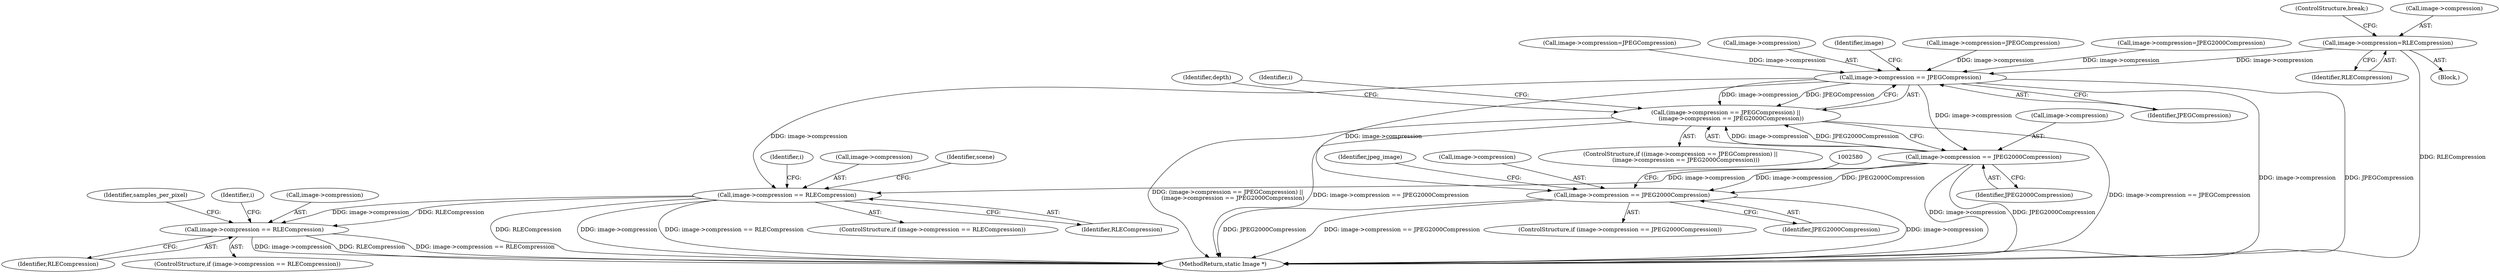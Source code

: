 digraph "0_ImageMagick_5511ef530576ed18fd636baa3bb4eda3d667665d@pointer" {
"1001342" [label="(Call,image->compression=RLECompression)"];
"1002298" [label="(Call,image->compression == JPEGCompression)"];
"1002297" [label="(Call,(image->compression == JPEGCompression) ||\n      (image->compression == JPEG2000Compression))"];
"1002303" [label="(Call,image->compression == JPEG2000Compression)"];
"1002574" [label="(Call,image->compression == JPEG2000Compression)"];
"1002709" [label="(Call,image->compression == RLECompression)"];
"1003172" [label="(Call,image->compression == RLECompression)"];
"1002305" [label="(Identifier,image)"];
"1001346" [label="(Identifier,RLECompression)"];
"1001342" [label="(Call,image->compression=RLECompression)"];
"1001314" [label="(Call,image->compression=JPEGCompression)"];
"1003282" [label="(Identifier,samples_per_pixel)"];
"1002316" [label="(Identifier,i)"];
"1001347" [label="(ControlStructure,break;)"];
"1004644" [label="(MethodReturn,static Image *)"];
"1001341" [label="(Block,)"];
"1002298" [label="(Call,image->compression == JPEGCompression)"];
"1002709" [label="(Call,image->compression == RLECompression)"];
"1002842" [label="(Identifier,scene)"];
"1002589" [label="(Identifier,jpeg_image)"];
"1002573" [label="(ControlStructure,if (image->compression == JPEG2000Compression))"];
"1002648" [label="(Identifier,depth)"];
"1002302" [label="(Identifier,JPEGCompression)"];
"1002708" [label="(ControlStructure,if (image->compression == RLECompression))"];
"1002719" [label="(Identifier,i)"];
"1003181" [label="(Identifier,i)"];
"1002307" [label="(Identifier,JPEG2000Compression)"];
"1002713" [label="(Identifier,RLECompression)"];
"1001343" [label="(Call,image->compression)"];
"1002296" [label="(ControlStructure,if ((image->compression == JPEGCompression) ||\n      (image->compression == JPEG2000Compression)))"];
"1002575" [label="(Call,image->compression)"];
"1002710" [label="(Call,image->compression)"];
"1002574" [label="(Call,image->compression == JPEG2000Compression)"];
"1001328" [label="(Call,image->compression=JPEG2000Compression)"];
"1003172" [label="(Call,image->compression == RLECompression)"];
"1002578" [label="(Identifier,JPEG2000Compression)"];
"1001334" [label="(Call,image->compression=JPEGCompression)"];
"1002297" [label="(Call,(image->compression == JPEGCompression) ||\n      (image->compression == JPEG2000Compression))"];
"1002304" [label="(Call,image->compression)"];
"1002299" [label="(Call,image->compression)"];
"1003176" [label="(Identifier,RLECompression)"];
"1002303" [label="(Call,image->compression == JPEG2000Compression)"];
"1003173" [label="(Call,image->compression)"];
"1003171" [label="(ControlStructure,if (image->compression == RLECompression))"];
"1001342" -> "1001341"  [label="AST: "];
"1001342" -> "1001346"  [label="CFG: "];
"1001343" -> "1001342"  [label="AST: "];
"1001346" -> "1001342"  [label="AST: "];
"1001347" -> "1001342"  [label="CFG: "];
"1001342" -> "1004644"  [label="DDG: RLECompression"];
"1001342" -> "1002298"  [label="DDG: image->compression"];
"1002298" -> "1002297"  [label="AST: "];
"1002298" -> "1002302"  [label="CFG: "];
"1002299" -> "1002298"  [label="AST: "];
"1002302" -> "1002298"  [label="AST: "];
"1002305" -> "1002298"  [label="CFG: "];
"1002297" -> "1002298"  [label="CFG: "];
"1002298" -> "1004644"  [label="DDG: JPEGCompression"];
"1002298" -> "1004644"  [label="DDG: image->compression"];
"1002298" -> "1002297"  [label="DDG: image->compression"];
"1002298" -> "1002297"  [label="DDG: JPEGCompression"];
"1001328" -> "1002298"  [label="DDG: image->compression"];
"1001314" -> "1002298"  [label="DDG: image->compression"];
"1001334" -> "1002298"  [label="DDG: image->compression"];
"1002298" -> "1002303"  [label="DDG: image->compression"];
"1002298" -> "1002574"  [label="DDG: image->compression"];
"1002298" -> "1002709"  [label="DDG: image->compression"];
"1002297" -> "1002296"  [label="AST: "];
"1002297" -> "1002303"  [label="CFG: "];
"1002303" -> "1002297"  [label="AST: "];
"1002316" -> "1002297"  [label="CFG: "];
"1002648" -> "1002297"  [label="CFG: "];
"1002297" -> "1004644"  [label="DDG: image->compression == JPEGCompression"];
"1002297" -> "1004644"  [label="DDG: (image->compression == JPEGCompression) ||\n      (image->compression == JPEG2000Compression)"];
"1002297" -> "1004644"  [label="DDG: image->compression == JPEG2000Compression"];
"1002303" -> "1002297"  [label="DDG: image->compression"];
"1002303" -> "1002297"  [label="DDG: JPEG2000Compression"];
"1002303" -> "1002307"  [label="CFG: "];
"1002304" -> "1002303"  [label="AST: "];
"1002307" -> "1002303"  [label="AST: "];
"1002303" -> "1004644"  [label="DDG: JPEG2000Compression"];
"1002303" -> "1004644"  [label="DDG: image->compression"];
"1002303" -> "1002574"  [label="DDG: image->compression"];
"1002303" -> "1002574"  [label="DDG: JPEG2000Compression"];
"1002303" -> "1002709"  [label="DDG: image->compression"];
"1002574" -> "1002573"  [label="AST: "];
"1002574" -> "1002578"  [label="CFG: "];
"1002575" -> "1002574"  [label="AST: "];
"1002578" -> "1002574"  [label="AST: "];
"1002580" -> "1002574"  [label="CFG: "];
"1002589" -> "1002574"  [label="CFG: "];
"1002574" -> "1004644"  [label="DDG: image->compression == JPEG2000Compression"];
"1002574" -> "1004644"  [label="DDG: image->compression"];
"1002574" -> "1004644"  [label="DDG: JPEG2000Compression"];
"1002709" -> "1002708"  [label="AST: "];
"1002709" -> "1002713"  [label="CFG: "];
"1002710" -> "1002709"  [label="AST: "];
"1002713" -> "1002709"  [label="AST: "];
"1002719" -> "1002709"  [label="CFG: "];
"1002842" -> "1002709"  [label="CFG: "];
"1002709" -> "1004644"  [label="DDG: image->compression == RLECompression"];
"1002709" -> "1004644"  [label="DDG: RLECompression"];
"1002709" -> "1004644"  [label="DDG: image->compression"];
"1002709" -> "1003172"  [label="DDG: image->compression"];
"1002709" -> "1003172"  [label="DDG: RLECompression"];
"1003172" -> "1003171"  [label="AST: "];
"1003172" -> "1003176"  [label="CFG: "];
"1003173" -> "1003172"  [label="AST: "];
"1003176" -> "1003172"  [label="AST: "];
"1003181" -> "1003172"  [label="CFG: "];
"1003282" -> "1003172"  [label="CFG: "];
"1003172" -> "1004644"  [label="DDG: image->compression == RLECompression"];
"1003172" -> "1004644"  [label="DDG: image->compression"];
"1003172" -> "1004644"  [label="DDG: RLECompression"];
}
